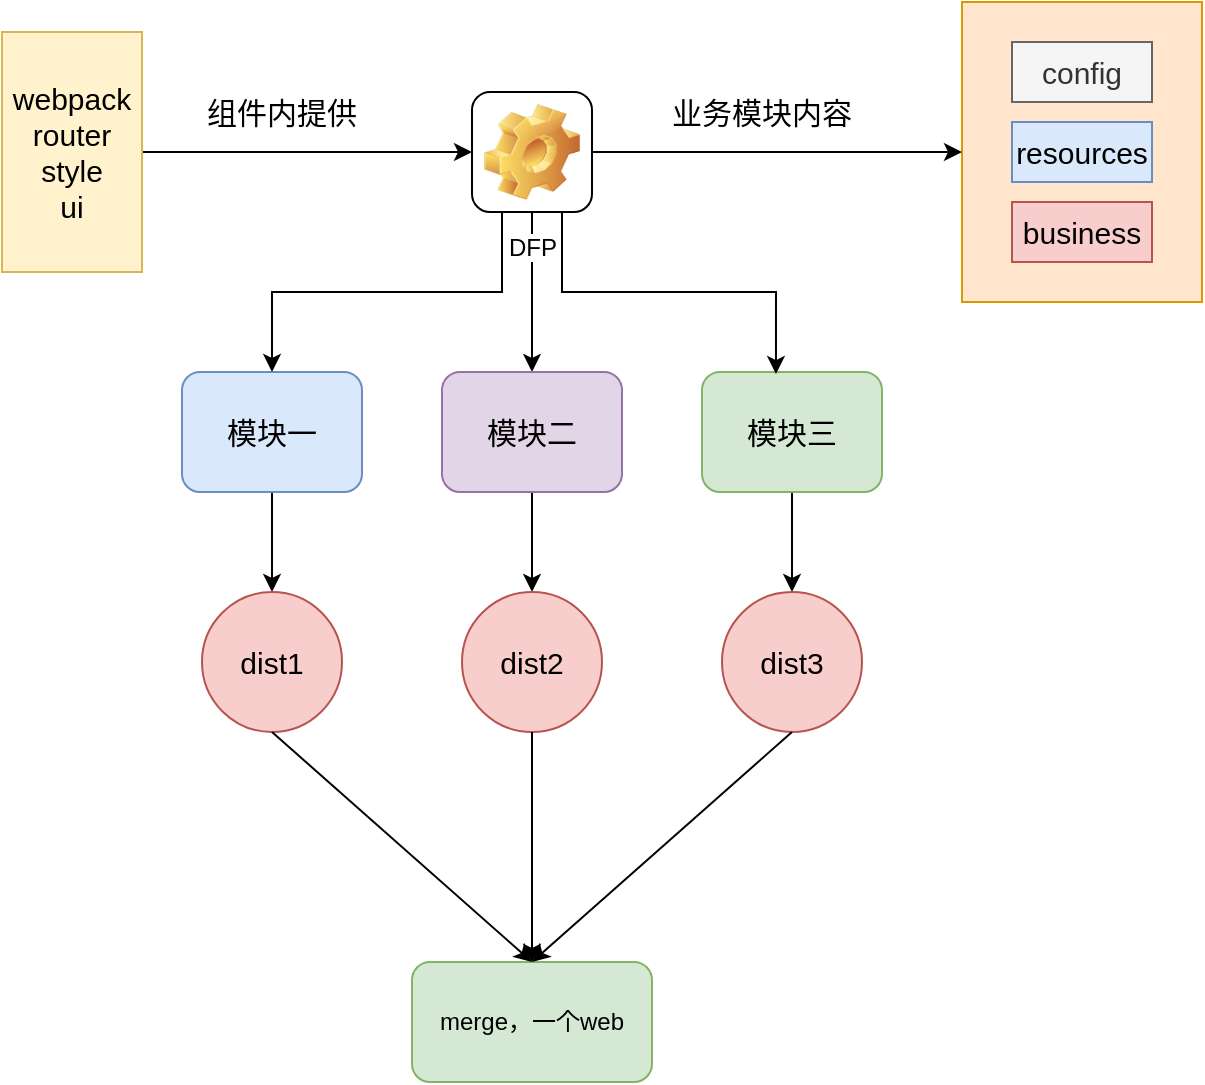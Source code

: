 <mxfile version="13.6.6" type="github">
  <diagram id="ozvp_xt9MLTs1pXutRkt" name="Page-1">
    <mxGraphModel dx="1422" dy="794" grid="1" gridSize="10" guides="1" tooltips="1" connect="1" arrows="1" fold="1" page="1" pageScale="1" pageWidth="827" pageHeight="1169" math="0" shadow="0">
      <root>
        <mxCell id="0" />
        <mxCell id="1" parent="0" />
        <mxCell id="SMZh0m5lQfiZK0LmAoFr-19" style="edgeStyle=orthogonalEdgeStyle;rounded=0;orthogonalLoop=1;jettySize=auto;html=1;exitX=0.5;exitY=1;exitDx=0;exitDy=0;entryX=0.5;entryY=0;entryDx=0;entryDy=0;" edge="1" parent="1" source="SMZh0m5lQfiZK0LmAoFr-2" target="SMZh0m5lQfiZK0LmAoFr-15">
          <mxGeometry relative="1" as="geometry" />
        </mxCell>
        <mxCell id="SMZh0m5lQfiZK0LmAoFr-2" value="&lt;font style=&quot;font-size: 15px&quot;&gt;模块一&lt;/font&gt;" style="rounded=1;whiteSpace=wrap;html=1;fillColor=#dae8fc;strokeColor=#6c8ebf;" vertex="1" parent="1">
          <mxGeometry x="210" y="260" width="90" height="60" as="geometry" />
        </mxCell>
        <mxCell id="SMZh0m5lQfiZK0LmAoFr-21" style="edgeStyle=orthogonalEdgeStyle;rounded=0;orthogonalLoop=1;jettySize=auto;html=1;exitX=0.5;exitY=1;exitDx=0;exitDy=0;entryX=0.5;entryY=0;entryDx=0;entryDy=0;" edge="1" parent="1" source="SMZh0m5lQfiZK0LmAoFr-3" target="SMZh0m5lQfiZK0LmAoFr-17">
          <mxGeometry relative="1" as="geometry" />
        </mxCell>
        <mxCell id="SMZh0m5lQfiZK0LmAoFr-3" value="&lt;font style=&quot;font-size: 15px&quot;&gt;模块三&lt;/font&gt;" style="rounded=1;whiteSpace=wrap;html=1;fillColor=#d5e8d4;strokeColor=#82b366;" vertex="1" parent="1">
          <mxGeometry x="470" y="260" width="90" height="60" as="geometry" />
        </mxCell>
        <mxCell id="SMZh0m5lQfiZK0LmAoFr-8" style="edgeStyle=orthogonalEdgeStyle;rounded=0;orthogonalLoop=1;jettySize=auto;html=1;exitX=0.25;exitY=1;exitDx=0;exitDy=0;" edge="1" parent="1" source="SMZh0m5lQfiZK0LmAoFr-4" target="SMZh0m5lQfiZK0LmAoFr-2">
          <mxGeometry relative="1" as="geometry" />
        </mxCell>
        <mxCell id="SMZh0m5lQfiZK0LmAoFr-9" style="edgeStyle=orthogonalEdgeStyle;rounded=0;orthogonalLoop=1;jettySize=auto;html=1;exitX=0.5;exitY=1;exitDx=0;exitDy=0;" edge="1" parent="1" source="SMZh0m5lQfiZK0LmAoFr-4" target="SMZh0m5lQfiZK0LmAoFr-7">
          <mxGeometry relative="1" as="geometry" />
        </mxCell>
        <mxCell id="SMZh0m5lQfiZK0LmAoFr-10" style="edgeStyle=orthogonalEdgeStyle;rounded=0;orthogonalLoop=1;jettySize=auto;html=1;exitX=0.75;exitY=1;exitDx=0;exitDy=0;entryX=0.411;entryY=0.017;entryDx=0;entryDy=0;entryPerimeter=0;" edge="1" parent="1" source="SMZh0m5lQfiZK0LmAoFr-4" target="SMZh0m5lQfiZK0LmAoFr-3">
          <mxGeometry relative="1" as="geometry" />
        </mxCell>
        <mxCell id="SMZh0m5lQfiZK0LmAoFr-4" value="DFP" style="icon;html=1;image=img/clipart/Gear_128x128.png" vertex="1" parent="1">
          <mxGeometry x="355" y="120" width="60" height="60" as="geometry" />
        </mxCell>
        <mxCell id="SMZh0m5lQfiZK0LmAoFr-20" style="edgeStyle=orthogonalEdgeStyle;rounded=0;orthogonalLoop=1;jettySize=auto;html=1;exitX=0.5;exitY=1;exitDx=0;exitDy=0;entryX=0.5;entryY=0;entryDx=0;entryDy=0;" edge="1" parent="1" source="SMZh0m5lQfiZK0LmAoFr-7" target="SMZh0m5lQfiZK0LmAoFr-16">
          <mxGeometry relative="1" as="geometry" />
        </mxCell>
        <mxCell id="SMZh0m5lQfiZK0LmAoFr-7" value="&lt;font style=&quot;font-size: 15px&quot;&gt;模块二&lt;/font&gt;" style="rounded=1;whiteSpace=wrap;html=1;fillColor=#e1d5e7;strokeColor=#9673a6;" vertex="1" parent="1">
          <mxGeometry x="340" y="260" width="90" height="60" as="geometry" />
        </mxCell>
        <mxCell id="SMZh0m5lQfiZK0LmAoFr-15" value="&lt;font style=&quot;font-size: 15px&quot;&gt;dist1&lt;/font&gt;" style="ellipse;whiteSpace=wrap;html=1;aspect=fixed;fillColor=#f8cecc;strokeColor=#b85450;" vertex="1" parent="1">
          <mxGeometry x="220" y="370" width="70" height="70" as="geometry" />
        </mxCell>
        <mxCell id="SMZh0m5lQfiZK0LmAoFr-16" value="&lt;font style=&quot;font-size: 15px&quot;&gt;dist2&lt;/font&gt;" style="ellipse;whiteSpace=wrap;html=1;aspect=fixed;fillColor=#f8cecc;strokeColor=#b85450;" vertex="1" parent="1">
          <mxGeometry x="350" y="370" width="70" height="70" as="geometry" />
        </mxCell>
        <mxCell id="SMZh0m5lQfiZK0LmAoFr-17" value="&lt;font style=&quot;font-size: 15px&quot;&gt;dist3&lt;/font&gt;" style="ellipse;whiteSpace=wrap;html=1;aspect=fixed;fillColor=#f8cecc;strokeColor=#b85450;" vertex="1" parent="1">
          <mxGeometry x="480" y="370" width="70" height="70" as="geometry" />
        </mxCell>
        <mxCell id="SMZh0m5lQfiZK0LmAoFr-28" style="edgeStyle=orthogonalEdgeStyle;rounded=0;orthogonalLoop=1;jettySize=auto;html=1;exitX=1;exitY=0.5;exitDx=0;exitDy=0;entryX=0;entryY=0.5;entryDx=0;entryDy=0;" edge="1" parent="1" source="SMZh0m5lQfiZK0LmAoFr-27" target="SMZh0m5lQfiZK0LmAoFr-4">
          <mxGeometry relative="1" as="geometry" />
        </mxCell>
        <mxCell id="SMZh0m5lQfiZK0LmAoFr-27" value="&lt;font style=&quot;font-size: 15px&quot;&gt;webpack&lt;br&gt;router&lt;br&gt;style&lt;br&gt;ui&lt;/font&gt;" style="rounded=0;whiteSpace=wrap;html=1;fillColor=#fff2cc;strokeColor=#d6b656;" vertex="1" parent="1">
          <mxGeometry x="120" y="90" width="70" height="120" as="geometry" />
        </mxCell>
        <mxCell id="SMZh0m5lQfiZK0LmAoFr-30" value="" style="group;fillColor=#ffe6cc;strokeColor=#d79b00;" vertex="1" connectable="0" parent="1">
          <mxGeometry x="600" y="75" width="120" height="150" as="geometry" />
        </mxCell>
        <mxCell id="SMZh0m5lQfiZK0LmAoFr-29" value="" style="rounded=0;whiteSpace=wrap;html=1;fillColor=#ffe6cc;strokeColor=#d79b00;" vertex="1" parent="SMZh0m5lQfiZK0LmAoFr-30">
          <mxGeometry width="120" height="150" as="geometry" />
        </mxCell>
        <mxCell id="SMZh0m5lQfiZK0LmAoFr-23" value="&lt;font style=&quot;font-size: 15px&quot;&gt;config&lt;/font&gt;" style="rounded=0;whiteSpace=wrap;html=1;fillColor=#f5f5f5;strokeColor=#666666;fontColor=#333333;" vertex="1" parent="SMZh0m5lQfiZK0LmAoFr-30">
          <mxGeometry x="25" y="20" width="70" height="30" as="geometry" />
        </mxCell>
        <mxCell id="SMZh0m5lQfiZK0LmAoFr-24" value="&lt;font style=&quot;font-size: 15px&quot;&gt;resources&lt;/font&gt;" style="rounded=0;whiteSpace=wrap;html=1;fillColor=#dae8fc;strokeColor=#6c8ebf;" vertex="1" parent="SMZh0m5lQfiZK0LmAoFr-30">
          <mxGeometry x="25" y="60" width="70" height="30" as="geometry" />
        </mxCell>
        <mxCell id="SMZh0m5lQfiZK0LmAoFr-25" value="&lt;font style=&quot;font-size: 15px&quot;&gt;business&lt;/font&gt;" style="rounded=0;whiteSpace=wrap;html=1;fillColor=#f8cecc;strokeColor=#b85450;" vertex="1" parent="SMZh0m5lQfiZK0LmAoFr-30">
          <mxGeometry x="25" y="100" width="70" height="30" as="geometry" />
        </mxCell>
        <mxCell id="SMZh0m5lQfiZK0LmAoFr-31" value="" style="endArrow=classic;html=1;entryX=0;entryY=0.5;entryDx=0;entryDy=0;exitX=1;exitY=0.5;exitDx=0;exitDy=0;" edge="1" parent="1" source="SMZh0m5lQfiZK0LmAoFr-4" target="SMZh0m5lQfiZK0LmAoFr-29">
          <mxGeometry width="50" height="50" relative="1" as="geometry">
            <mxPoint x="510" y="180" as="sourcePoint" />
            <mxPoint x="560" y="130" as="targetPoint" />
          </mxGeometry>
        </mxCell>
        <mxCell id="SMZh0m5lQfiZK0LmAoFr-32" value="&lt;font style=&quot;font-size: 15px&quot;&gt;组件内提供&lt;/font&gt;" style="text;html=1;strokeColor=none;fillColor=none;align=center;verticalAlign=middle;whiteSpace=wrap;rounded=0;" vertex="1" parent="1">
          <mxGeometry x="220" y="120" width="80" height="20" as="geometry" />
        </mxCell>
        <mxCell id="SMZh0m5lQfiZK0LmAoFr-33" value="&lt;font style=&quot;font-size: 15px&quot;&gt;业务模块内容&lt;/font&gt;" style="text;html=1;strokeColor=none;fillColor=none;align=center;verticalAlign=middle;whiteSpace=wrap;rounded=0;" vertex="1" parent="1">
          <mxGeometry x="450" y="120" width="100" height="20" as="geometry" />
        </mxCell>
        <mxCell id="SMZh0m5lQfiZK0LmAoFr-34" value="merge，一个web" style="rounded=1;whiteSpace=wrap;html=1;fillColor=#d5e8d4;strokeColor=#82b366;" vertex="1" parent="1">
          <mxGeometry x="325" y="555" width="120" height="60" as="geometry" />
        </mxCell>
        <mxCell id="SMZh0m5lQfiZK0LmAoFr-35" value="" style="endArrow=classic;html=1;exitX=0.5;exitY=1;exitDx=0;exitDy=0;entryX=0.5;entryY=0;entryDx=0;entryDy=0;" edge="1" parent="1" source="SMZh0m5lQfiZK0LmAoFr-15" target="SMZh0m5lQfiZK0LmAoFr-34">
          <mxGeometry width="50" height="50" relative="1" as="geometry">
            <mxPoint x="230" y="570" as="sourcePoint" />
            <mxPoint x="280" y="520" as="targetPoint" />
          </mxGeometry>
        </mxCell>
        <mxCell id="SMZh0m5lQfiZK0LmAoFr-36" value="" style="endArrow=classic;html=1;entryX=0.5;entryY=0;entryDx=0;entryDy=0;exitX=0.5;exitY=1;exitDx=0;exitDy=0;" edge="1" parent="1" source="SMZh0m5lQfiZK0LmAoFr-16" target="SMZh0m5lQfiZK0LmAoFr-34">
          <mxGeometry width="50" height="50" relative="1" as="geometry">
            <mxPoint x="380" y="490" as="sourcePoint" />
            <mxPoint x="430" y="440" as="targetPoint" />
          </mxGeometry>
        </mxCell>
        <mxCell id="SMZh0m5lQfiZK0LmAoFr-37" value="" style="endArrow=classic;html=1;entryX=0.5;entryY=0;entryDx=0;entryDy=0;exitX=0.5;exitY=1;exitDx=0;exitDy=0;" edge="1" parent="1" source="SMZh0m5lQfiZK0LmAoFr-17" target="SMZh0m5lQfiZK0LmAoFr-34">
          <mxGeometry width="50" height="50" relative="1" as="geometry">
            <mxPoint x="450" y="530" as="sourcePoint" />
            <mxPoint x="500" y="480" as="targetPoint" />
          </mxGeometry>
        </mxCell>
      </root>
    </mxGraphModel>
  </diagram>
</mxfile>
